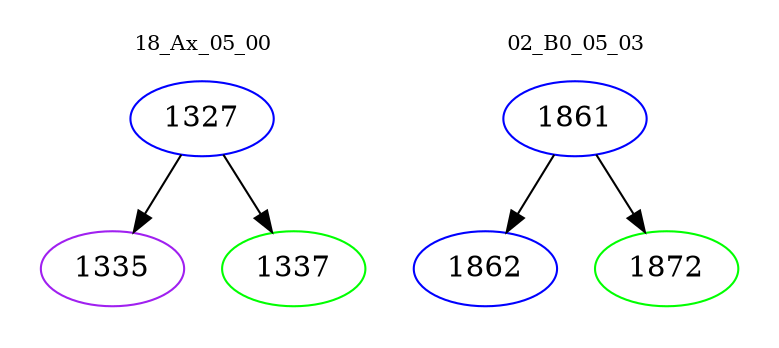 digraph{
subgraph cluster_0 {
color = white
label = "18_Ax_05_00";
fontsize=10;
T0_1327 [label="1327", color="blue"]
T0_1327 -> T0_1335 [color="black"]
T0_1335 [label="1335", color="purple"]
T0_1327 -> T0_1337 [color="black"]
T0_1337 [label="1337", color="green"]
}
subgraph cluster_1 {
color = white
label = "02_B0_05_03";
fontsize=10;
T1_1861 [label="1861", color="blue"]
T1_1861 -> T1_1862 [color="black"]
T1_1862 [label="1862", color="blue"]
T1_1861 -> T1_1872 [color="black"]
T1_1872 [label="1872", color="green"]
}
}
